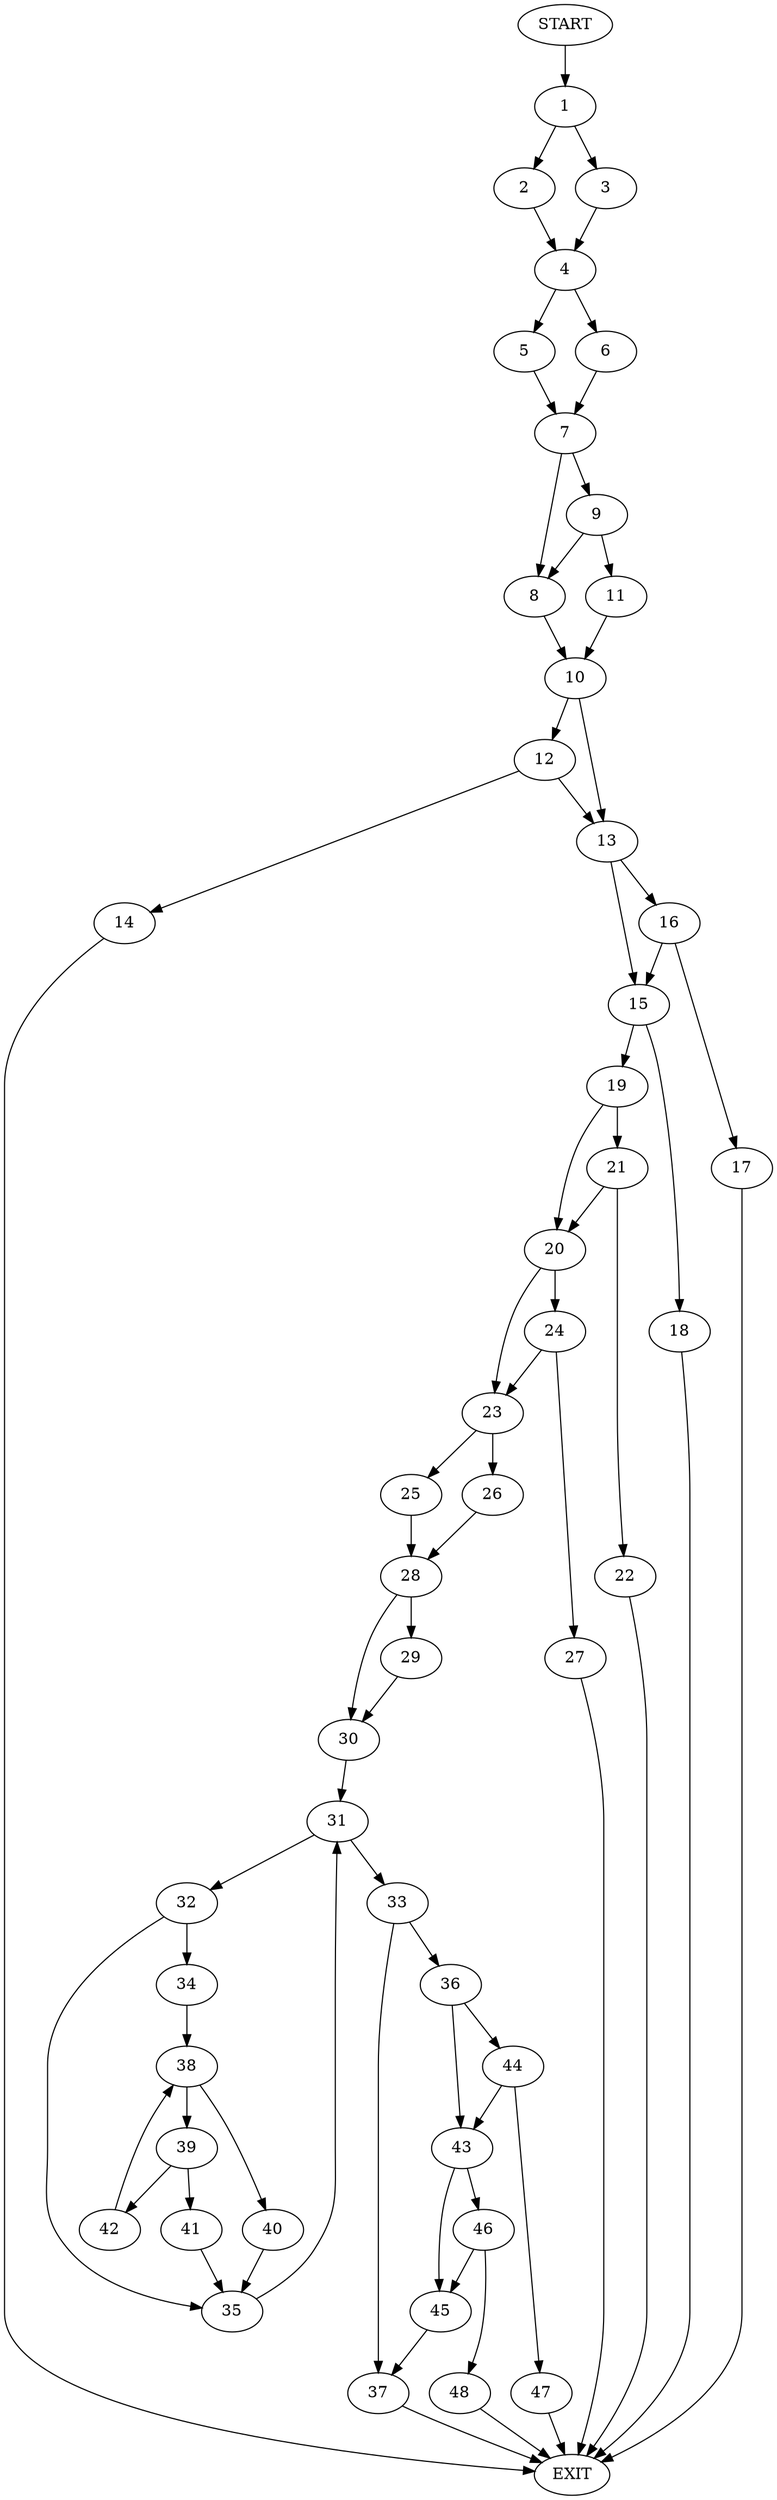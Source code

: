digraph {
0 [label="START"]
49 [label="EXIT"]
0 -> 1
1 -> 2
1 -> 3
3 -> 4
2 -> 4
4 -> 5
4 -> 6
6 -> 7
5 -> 7
7 -> 8
7 -> 9
8 -> 10
9 -> 8
9 -> 11
11 -> 10
10 -> 12
10 -> 13
12 -> 13
12 -> 14
13 -> 15
13 -> 16
14 -> 49
16 -> 15
16 -> 17
15 -> 18
15 -> 19
17 -> 49
18 -> 49
19 -> 20
19 -> 21
21 -> 20
21 -> 22
20 -> 23
20 -> 24
22 -> 49
23 -> 25
23 -> 26
24 -> 23
24 -> 27
27 -> 49
25 -> 28
26 -> 28
28 -> 29
28 -> 30
30 -> 31
29 -> 30
31 -> 32
31 -> 33
32 -> 34
32 -> 35
33 -> 36
33 -> 37
35 -> 31
34 -> 38
38 -> 39
38 -> 40
40 -> 35
39 -> 41
39 -> 42
42 -> 38
41 -> 35
36 -> 43
36 -> 44
37 -> 49
43 -> 45
43 -> 46
44 -> 43
44 -> 47
47 -> 49
45 -> 37
46 -> 45
46 -> 48
48 -> 49
}
